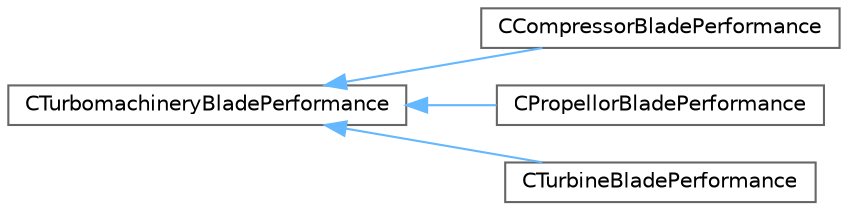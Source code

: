digraph "Graphical Class Hierarchy"
{
 // LATEX_PDF_SIZE
  bgcolor="transparent";
  edge [fontname=Helvetica,fontsize=10,labelfontname=Helvetica,labelfontsize=10];
  node [fontname=Helvetica,fontsize=10,shape=box,height=0.2,width=0.4];
  rankdir="LR";
  Node0 [id="Node000000",label="CTurbomachineryBladePerformance",height=0.2,width=0.4,color="grey40", fillcolor="white", style="filled",URL="$classCTurbomachineryBladePerformance.html",tooltip="Class containing additional states and performance calculation routines for blades in different turbo..."];
  Node0 -> Node1 [id="edge385_Node000000_Node000001",dir="back",color="steelblue1",style="solid",tooltip=" "];
  Node1 [id="Node000001",label="CCompressorBladePerformance",height=0.2,width=0.4,color="grey40", fillcolor="white", style="filled",URL="$classCCompressorBladePerformance.html",tooltip=" "];
  Node0 -> Node2 [id="edge386_Node000000_Node000002",dir="back",color="steelblue1",style="solid",tooltip=" "];
  Node2 [id="Node000002",label="CPropellorBladePerformance",height=0.2,width=0.4,color="grey40", fillcolor="white", style="filled",URL="$classCPropellorBladePerformance.html",tooltip=" "];
  Node0 -> Node3 [id="edge387_Node000000_Node000003",dir="back",color="steelblue1",style="solid",tooltip=" "];
  Node3 [id="Node000003",label="CTurbineBladePerformance",height=0.2,width=0.4,color="grey40", fillcolor="white", style="filled",URL="$classCTurbineBladePerformance.html",tooltip=" "];
}
